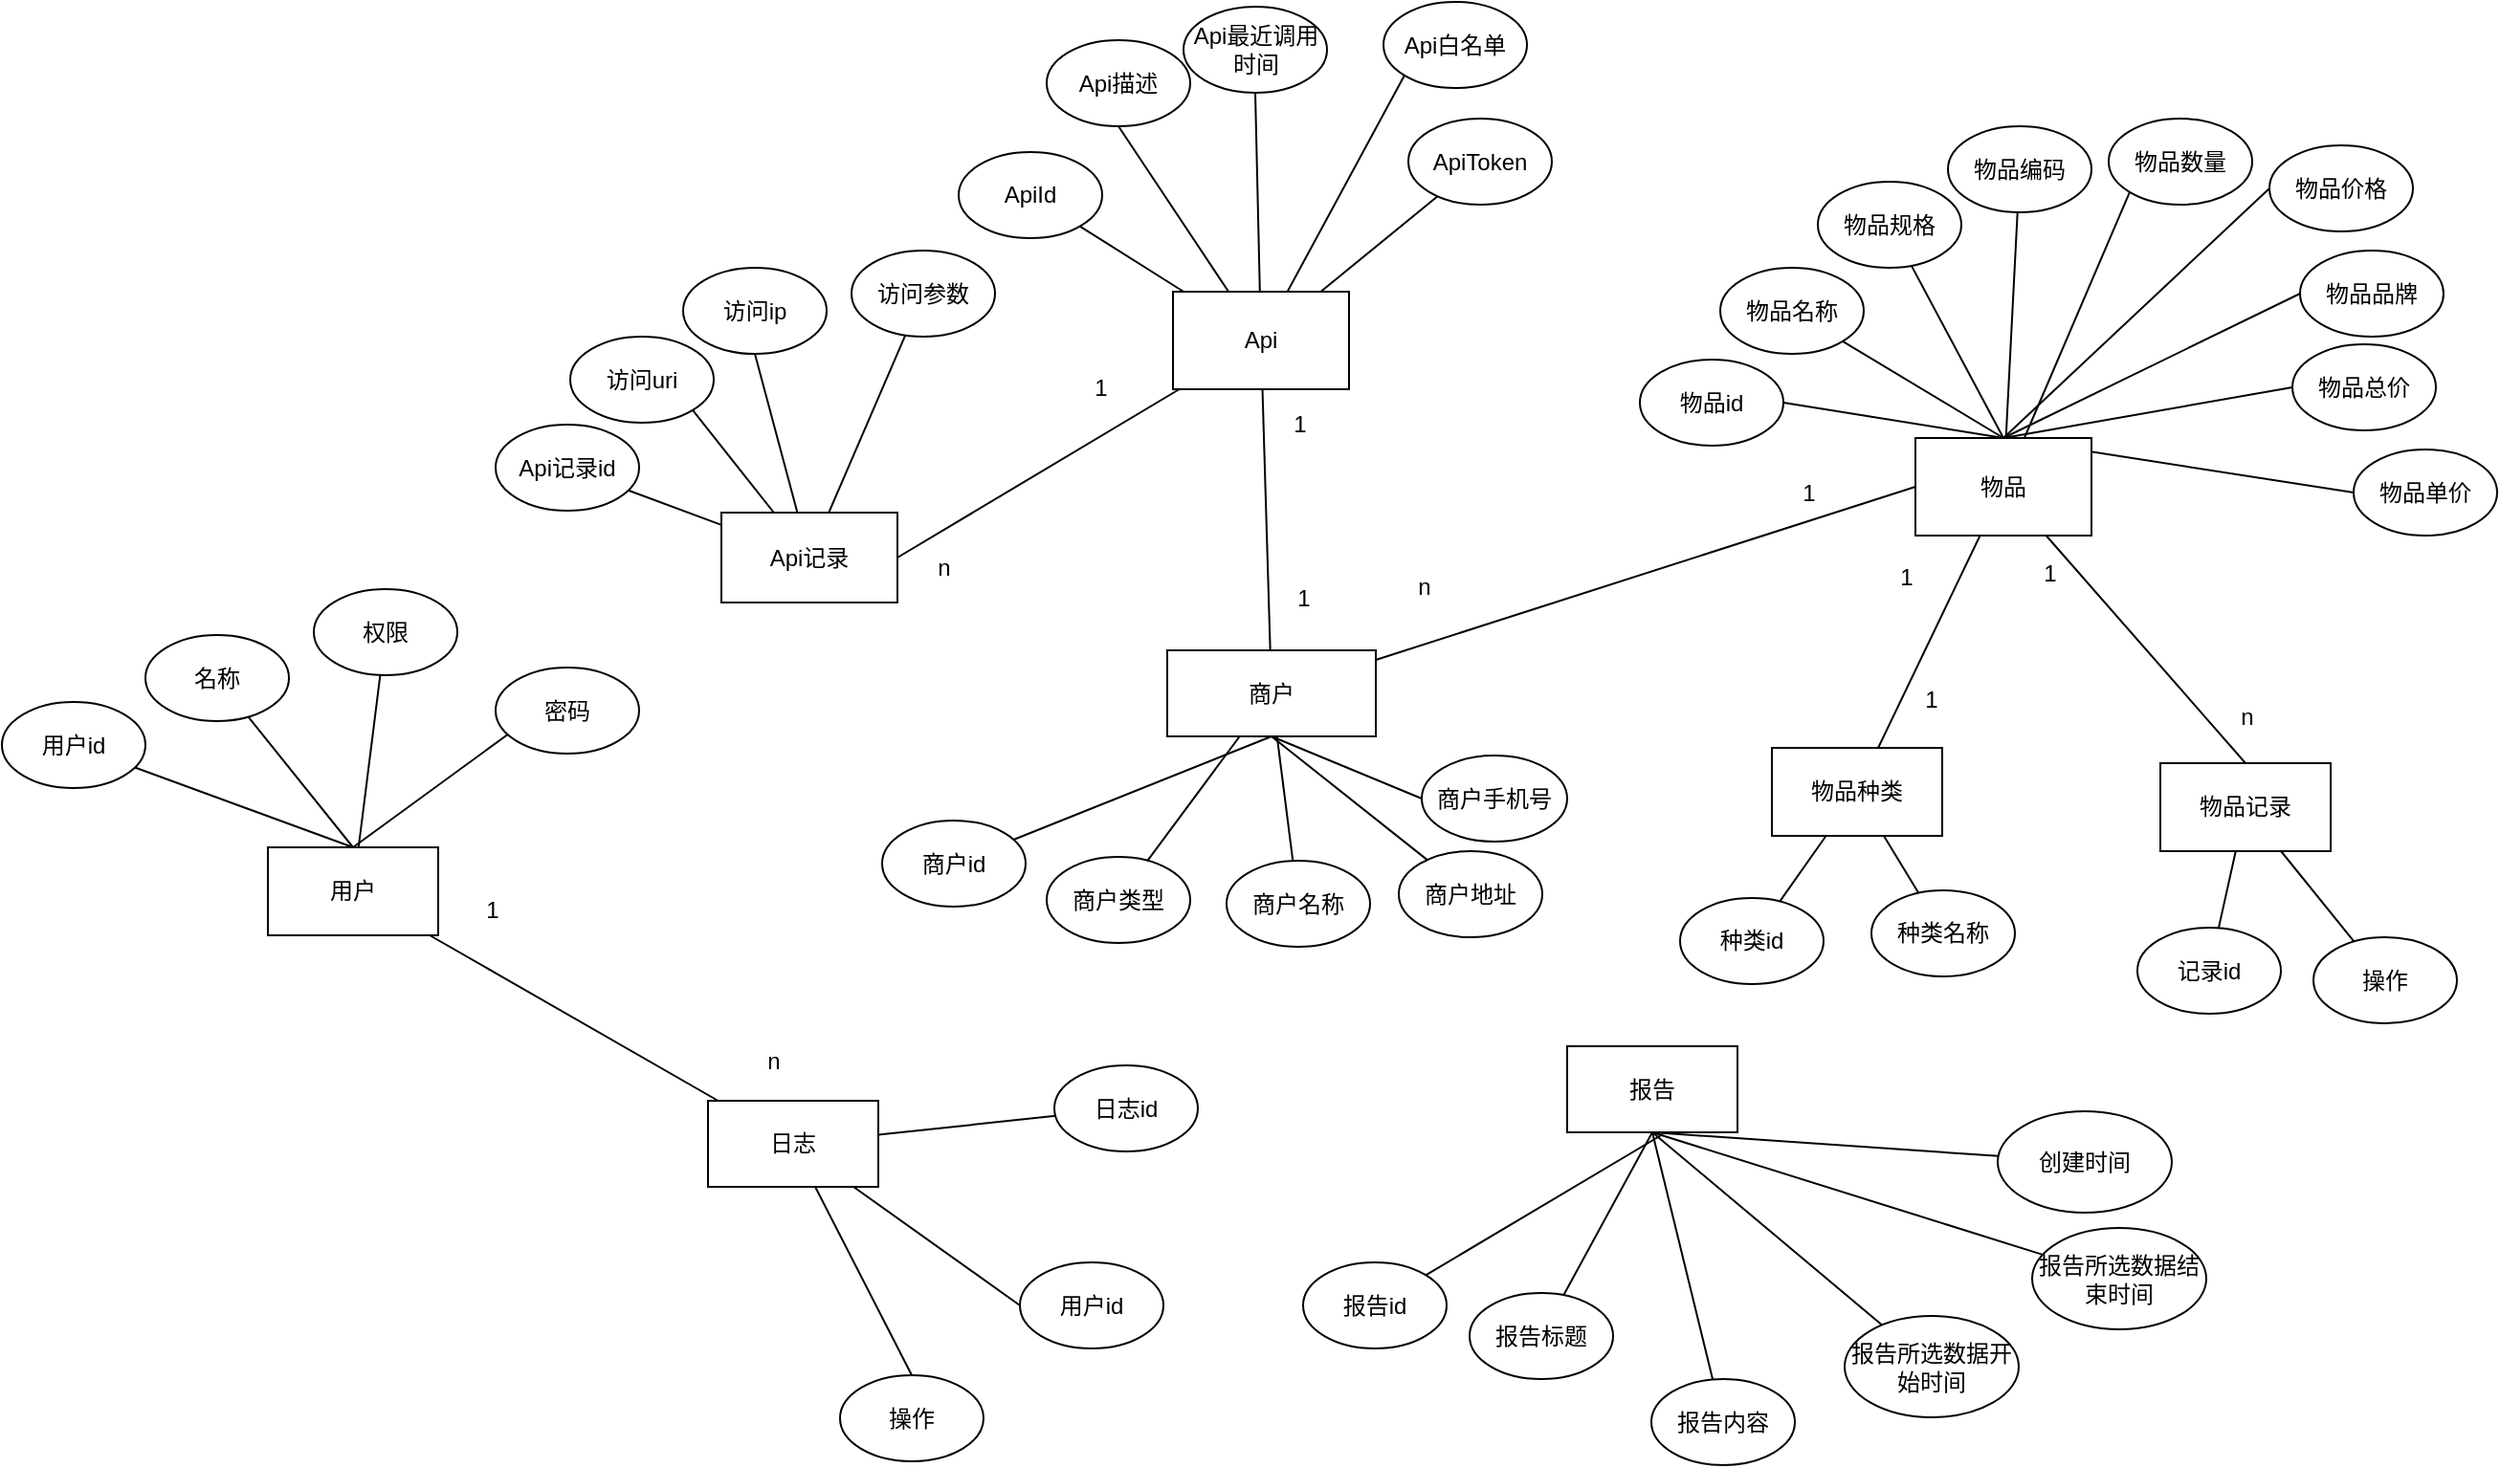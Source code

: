 <mxfile version="26.0.15">
  <diagram name="第 1 页" id="D9JgrVOwK0mvOwhrmqaS">
    <mxGraphModel dx="1826" dy="789" grid="0" gridSize="10" guides="1" tooltips="1" connect="1" arrows="1" fold="1" page="0" pageScale="1" pageWidth="827" pageHeight="1169" math="0" shadow="0">
      <root>
        <mxCell id="0" />
        <mxCell id="1" parent="0" />
        <mxCell id="EDPaD9Az1uUJM7cs_bUE-3" value="用户" style="rounded=0;whiteSpace=wrap;html=1;" parent="1" vertex="1">
          <mxGeometry x="-165" y="526" width="89" height="46" as="geometry" />
        </mxCell>
        <mxCell id="EDPaD9Az1uUJM7cs_bUE-11" style="rounded=0;orthogonalLoop=1;jettySize=auto;html=1;endArrow=none;startFill=0;entryX=0.5;entryY=0;entryDx=0;entryDy=0;" parent="1" source="EDPaD9Az1uUJM7cs_bUE-5" target="EDPaD9Az1uUJM7cs_bUE-3" edge="1">
          <mxGeometry relative="1" as="geometry" />
        </mxCell>
        <mxCell id="EDPaD9Az1uUJM7cs_bUE-5" value="用户id" style="ellipse;whiteSpace=wrap;html=1;" parent="1" vertex="1">
          <mxGeometry x="-304" y="450" width="75" height="45" as="geometry" />
        </mxCell>
        <mxCell id="EDPaD9Az1uUJM7cs_bUE-12" style="rounded=0;orthogonalLoop=1;jettySize=auto;html=1;entryX=0.5;entryY=0;entryDx=0;entryDy=0;endArrow=none;startFill=0;" parent="1" source="EDPaD9Az1uUJM7cs_bUE-6" target="EDPaD9Az1uUJM7cs_bUE-3" edge="1">
          <mxGeometry relative="1" as="geometry" />
        </mxCell>
        <mxCell id="EDPaD9Az1uUJM7cs_bUE-6" value="名称" style="ellipse;whiteSpace=wrap;html=1;" parent="1" vertex="1">
          <mxGeometry x="-229" y="415" width="75" height="45" as="geometry" />
        </mxCell>
        <mxCell id="EDPaD9Az1uUJM7cs_bUE-13" style="rounded=0;orthogonalLoop=1;jettySize=auto;html=1;endArrow=none;startFill=0;" parent="1" source="EDPaD9Az1uUJM7cs_bUE-7" target="EDPaD9Az1uUJM7cs_bUE-3" edge="1">
          <mxGeometry relative="1" as="geometry" />
        </mxCell>
        <mxCell id="EDPaD9Az1uUJM7cs_bUE-7" value="权限" style="ellipse;whiteSpace=wrap;html=1;" parent="1" vertex="1">
          <mxGeometry x="-141" y="391" width="75" height="45" as="geometry" />
        </mxCell>
        <mxCell id="EDPaD9Az1uUJM7cs_bUE-16" style="rounded=0;orthogonalLoop=1;jettySize=auto;html=1;endArrow=none;startFill=0;entryX=0.5;entryY=0;entryDx=0;entryDy=0;" parent="1" target="EDPaD9Az1uUJM7cs_bUE-3" edge="1">
          <mxGeometry relative="1" as="geometry">
            <mxPoint x="-35.339" y="463.868" as="sourcePoint" />
          </mxGeometry>
        </mxCell>
        <mxCell id="EDPaD9Az1uUJM7cs_bUE-8" value="密码" style="ellipse;whiteSpace=wrap;html=1;" parent="1" vertex="1">
          <mxGeometry x="-46" y="432" width="75" height="45" as="geometry" />
        </mxCell>
        <mxCell id="EDPaD9Az1uUJM7cs_bUE-32" style="rounded=0;orthogonalLoop=1;jettySize=auto;html=1;endArrow=none;startFill=0;" parent="1" source="EDPaD9Az1uUJM7cs_bUE-17" target="EDPaD9Az1uUJM7cs_bUE-3" edge="1">
          <mxGeometry relative="1" as="geometry" />
        </mxCell>
        <mxCell id="EDPaD9Az1uUJM7cs_bUE-152" value="" style="rounded=0;orthogonalLoop=1;jettySize=auto;html=1;endArrow=none;startFill=0;" parent="1" source="EDPaD9Az1uUJM7cs_bUE-17" target="EDPaD9Az1uUJM7cs_bUE-18" edge="1">
          <mxGeometry relative="1" as="geometry" />
        </mxCell>
        <mxCell id="EDPaD9Az1uUJM7cs_bUE-153" style="rounded=0;orthogonalLoop=1;jettySize=auto;html=1;entryX=0;entryY=0.5;entryDx=0;entryDy=0;endArrow=none;startFill=0;" parent="1" source="EDPaD9Az1uUJM7cs_bUE-17" target="EDPaD9Az1uUJM7cs_bUE-19" edge="1">
          <mxGeometry relative="1" as="geometry" />
        </mxCell>
        <mxCell id="EDPaD9Az1uUJM7cs_bUE-154" style="rounded=0;orthogonalLoop=1;jettySize=auto;html=1;entryX=0.5;entryY=0;entryDx=0;entryDy=0;endArrow=none;startFill=0;" parent="1" source="EDPaD9Az1uUJM7cs_bUE-17" target="EDPaD9Az1uUJM7cs_bUE-20" edge="1">
          <mxGeometry relative="1" as="geometry" />
        </mxCell>
        <mxCell id="EDPaD9Az1uUJM7cs_bUE-17" value="日志" style="rounded=0;whiteSpace=wrap;html=1;" parent="1" vertex="1">
          <mxGeometry x="65" y="658.5" width="89" height="45" as="geometry" />
        </mxCell>
        <mxCell id="EDPaD9Az1uUJM7cs_bUE-18" value="日志id" style="ellipse;whiteSpace=wrap;html=1;" parent="1" vertex="1">
          <mxGeometry x="246" y="640" width="75" height="45" as="geometry" />
        </mxCell>
        <mxCell id="EDPaD9Az1uUJM7cs_bUE-19" value="用户id" style="ellipse;whiteSpace=wrap;html=1;" parent="1" vertex="1">
          <mxGeometry x="228" y="743" width="75" height="45" as="geometry" />
        </mxCell>
        <mxCell id="EDPaD9Az1uUJM7cs_bUE-20" value="操作" style="ellipse;whiteSpace=wrap;html=1;" parent="1" vertex="1">
          <mxGeometry x="134" y="802" width="75" height="45" as="geometry" />
        </mxCell>
        <mxCell id="EDPaD9Az1uUJM7cs_bUE-33" value="n" style="text;html=1;align=center;verticalAlign=middle;resizable=0;points=[];autosize=1;strokeColor=none;fillColor=none;" parent="1" vertex="1">
          <mxGeometry x="86" y="624.5" width="25" height="26" as="geometry" />
        </mxCell>
        <mxCell id="EDPaD9Az1uUJM7cs_bUE-34" value="1" style="text;html=1;align=center;verticalAlign=middle;resizable=0;points=[];autosize=1;strokeColor=none;fillColor=none;" parent="1" vertex="1">
          <mxGeometry x="-61" y="546" width="25" height="26" as="geometry" />
        </mxCell>
        <mxCell id="EDPaD9Az1uUJM7cs_bUE-58" value="" style="rounded=0;orthogonalLoop=1;jettySize=auto;html=1;endArrow=none;startFill=0;" parent="1" source="EDPaD9Az1uUJM7cs_bUE-35" target="EDPaD9Az1uUJM7cs_bUE-38" edge="1">
          <mxGeometry relative="1" as="geometry" />
        </mxCell>
        <mxCell id="EDPaD9Az1uUJM7cs_bUE-59" style="rounded=0;orthogonalLoop=1;jettySize=auto;html=1;endArrow=none;startFill=0;" parent="1" source="EDPaD9Az1uUJM7cs_bUE-35" target="EDPaD9Az1uUJM7cs_bUE-37" edge="1">
          <mxGeometry relative="1" as="geometry" />
        </mxCell>
        <mxCell id="EDPaD9Az1uUJM7cs_bUE-62" style="rounded=0;orthogonalLoop=1;jettySize=auto;html=1;exitX=0.5;exitY=1;exitDx=0;exitDy=0;endArrow=none;startFill=0;" parent="1" source="EDPaD9Az1uUJM7cs_bUE-35" target="EDPaD9Az1uUJM7cs_bUE-36" edge="1">
          <mxGeometry relative="1" as="geometry" />
        </mxCell>
        <mxCell id="EDPaD9Az1uUJM7cs_bUE-64" style="rounded=0;orthogonalLoop=1;jettySize=auto;html=1;entryX=0;entryY=0.5;entryDx=0;entryDy=0;exitX=0.5;exitY=1;exitDx=0;exitDy=0;endArrow=none;startFill=0;" parent="1" source="EDPaD9Az1uUJM7cs_bUE-35" target="EDPaD9Az1uUJM7cs_bUE-55" edge="1">
          <mxGeometry relative="1" as="geometry" />
        </mxCell>
        <mxCell id="EDPaD9Az1uUJM7cs_bUE-65" style="rounded=0;orthogonalLoop=1;jettySize=auto;html=1;exitX=0.5;exitY=1;exitDx=0;exitDy=0;endArrow=none;startFill=0;" parent="1" source="EDPaD9Az1uUJM7cs_bUE-35" target="EDPaD9Az1uUJM7cs_bUE-39" edge="1">
          <mxGeometry relative="1" as="geometry" />
        </mxCell>
        <mxCell id="EDPaD9Az1uUJM7cs_bUE-83" style="rounded=0;orthogonalLoop=1;jettySize=auto;html=1;entryX=0;entryY=0.5;entryDx=0;entryDy=0;endArrow=none;startFill=0;" parent="1" source="EDPaD9Az1uUJM7cs_bUE-35" target="EDPaD9Az1uUJM7cs_bUE-50" edge="1">
          <mxGeometry relative="1" as="geometry" />
        </mxCell>
        <mxCell id="EDPaD9Az1uUJM7cs_bUE-35" value="商户" style="rounded=0;whiteSpace=wrap;html=1;" parent="1" vertex="1">
          <mxGeometry x="305" y="423" width="109" height="45" as="geometry" />
        </mxCell>
        <mxCell id="EDPaD9Az1uUJM7cs_bUE-36" value="商户id" style="ellipse;whiteSpace=wrap;html=1;" parent="1" vertex="1">
          <mxGeometry x="156" y="512" width="75" height="45" as="geometry" />
        </mxCell>
        <mxCell id="EDPaD9Az1uUJM7cs_bUE-37" value="商户类型" style="ellipse;whiteSpace=wrap;html=1;" parent="1" vertex="1">
          <mxGeometry x="242" y="531" width="75" height="45" as="geometry" />
        </mxCell>
        <mxCell id="EDPaD9Az1uUJM7cs_bUE-38" value="商户名称" style="ellipse;whiteSpace=wrap;html=1;" parent="1" vertex="1">
          <mxGeometry x="336" y="533" width="75" height="45" as="geometry" />
        </mxCell>
        <mxCell id="EDPaD9Az1uUJM7cs_bUE-39" value="商户地址" style="ellipse;whiteSpace=wrap;html=1;" parent="1" vertex="1">
          <mxGeometry x="426" y="528" width="75" height="45" as="geometry" />
        </mxCell>
        <mxCell id="EDPaD9Az1uUJM7cs_bUE-48" style="rounded=0;orthogonalLoop=1;jettySize=auto;html=1;endArrow=none;startFill=0;" parent="1" source="EDPaD9Az1uUJM7cs_bUE-44" target="EDPaD9Az1uUJM7cs_bUE-45" edge="1">
          <mxGeometry relative="1" as="geometry" />
        </mxCell>
        <mxCell id="EDPaD9Az1uUJM7cs_bUE-49" style="rounded=0;orthogonalLoop=1;jettySize=auto;html=1;endArrow=none;startFill=0;" parent="1" source="EDPaD9Az1uUJM7cs_bUE-44" target="EDPaD9Az1uUJM7cs_bUE-46" edge="1">
          <mxGeometry relative="1" as="geometry" />
        </mxCell>
        <mxCell id="EDPaD9Az1uUJM7cs_bUE-84" value="" style="rounded=0;orthogonalLoop=1;jettySize=auto;html=1;endArrow=none;startFill=0;" parent="1" source="EDPaD9Az1uUJM7cs_bUE-44" target="EDPaD9Az1uUJM7cs_bUE-50" edge="1">
          <mxGeometry relative="1" as="geometry" />
        </mxCell>
        <mxCell id="EDPaD9Az1uUJM7cs_bUE-44" value="物品种类" style="rounded=0;whiteSpace=wrap;html=1;" parent="1" vertex="1">
          <mxGeometry x="621" y="474" width="89" height="46" as="geometry" />
        </mxCell>
        <mxCell id="EDPaD9Az1uUJM7cs_bUE-45" value="种类id" style="ellipse;whiteSpace=wrap;html=1;" parent="1" vertex="1">
          <mxGeometry x="573" y="552.5" width="75" height="45" as="geometry" />
        </mxCell>
        <mxCell id="EDPaD9Az1uUJM7cs_bUE-46" value="种类名称" style="ellipse;whiteSpace=wrap;html=1;" parent="1" vertex="1">
          <mxGeometry x="673" y="548.5" width="75" height="45" as="geometry" />
        </mxCell>
        <mxCell id="EDPaD9Az1uUJM7cs_bUE-72" style="rounded=0;orthogonalLoop=1;jettySize=auto;html=1;endArrow=none;startFill=0;" parent="1" source="EDPaD9Az1uUJM7cs_bUE-50" target="EDPaD9Az1uUJM7cs_bUE-54" edge="1">
          <mxGeometry relative="1" as="geometry" />
        </mxCell>
        <mxCell id="EDPaD9Az1uUJM7cs_bUE-73" style="rounded=0;orthogonalLoop=1;jettySize=auto;html=1;entryX=0;entryY=1;entryDx=0;entryDy=0;endArrow=none;startFill=0;" parent="1" source="EDPaD9Az1uUJM7cs_bUE-50" target="EDPaD9Az1uUJM7cs_bUE-66" edge="1">
          <mxGeometry relative="1" as="geometry" />
        </mxCell>
        <mxCell id="EDPaD9Az1uUJM7cs_bUE-74" style="rounded=0;orthogonalLoop=1;jettySize=auto;html=1;entryX=0;entryY=0.5;entryDx=0;entryDy=0;exitX=0.5;exitY=0;exitDx=0;exitDy=0;endArrow=none;startFill=0;" parent="1" source="EDPaD9Az1uUJM7cs_bUE-50" target="EDPaD9Az1uUJM7cs_bUE-67" edge="1">
          <mxGeometry relative="1" as="geometry" />
        </mxCell>
        <mxCell id="EDPaD9Az1uUJM7cs_bUE-75" style="rounded=0;orthogonalLoop=1;jettySize=auto;html=1;entryX=0;entryY=0.5;entryDx=0;entryDy=0;exitX=0.5;exitY=0;exitDx=0;exitDy=0;endArrow=none;startFill=0;" parent="1" source="EDPaD9Az1uUJM7cs_bUE-50" target="EDPaD9Az1uUJM7cs_bUE-68" edge="1">
          <mxGeometry relative="1" as="geometry" />
        </mxCell>
        <mxCell id="EDPaD9Az1uUJM7cs_bUE-76" style="rounded=0;orthogonalLoop=1;jettySize=auto;html=1;entryX=0;entryY=0.5;entryDx=0;entryDy=0;exitX=0.5;exitY=0;exitDx=0;exitDy=0;endArrow=none;startFill=0;" parent="1" source="EDPaD9Az1uUJM7cs_bUE-50" target="EDPaD9Az1uUJM7cs_bUE-69" edge="1">
          <mxGeometry relative="1" as="geometry" />
        </mxCell>
        <mxCell id="EDPaD9Az1uUJM7cs_bUE-77" style="rounded=0;orthogonalLoop=1;jettySize=auto;html=1;entryX=0;entryY=0.5;entryDx=0;entryDy=0;exitX=0.5;exitY=0;exitDx=0;exitDy=0;endArrow=none;startFill=0;" parent="1" source="EDPaD9Az1uUJM7cs_bUE-50" target="EDPaD9Az1uUJM7cs_bUE-70" edge="1">
          <mxGeometry relative="1" as="geometry" />
        </mxCell>
        <mxCell id="EDPaD9Az1uUJM7cs_bUE-78" style="rounded=0;orthogonalLoop=1;jettySize=auto;html=1;exitX=0.5;exitY=0;exitDx=0;exitDy=0;endArrow=none;startFill=0;" parent="1" source="EDPaD9Az1uUJM7cs_bUE-50" target="EDPaD9Az1uUJM7cs_bUE-53" edge="1">
          <mxGeometry relative="1" as="geometry" />
        </mxCell>
        <mxCell id="EDPaD9Az1uUJM7cs_bUE-79" style="rounded=0;orthogonalLoop=1;jettySize=auto;html=1;exitX=0.5;exitY=0;exitDx=0;exitDy=0;endArrow=none;startFill=0;" parent="1" source="EDPaD9Az1uUJM7cs_bUE-50" target="EDPaD9Az1uUJM7cs_bUE-52" edge="1">
          <mxGeometry relative="1" as="geometry" />
        </mxCell>
        <mxCell id="EDPaD9Az1uUJM7cs_bUE-80" style="rounded=0;orthogonalLoop=1;jettySize=auto;html=1;entryX=1;entryY=0.5;entryDx=0;entryDy=0;exitX=0.5;exitY=0;exitDx=0;exitDy=0;endArrow=none;startFill=0;" parent="1" source="EDPaD9Az1uUJM7cs_bUE-50" target="EDPaD9Az1uUJM7cs_bUE-51" edge="1">
          <mxGeometry relative="1" as="geometry" />
        </mxCell>
        <mxCell id="EDPaD9Az1uUJM7cs_bUE-97" style="rounded=0;orthogonalLoop=1;jettySize=auto;html=1;entryX=0.5;entryY=0;entryDx=0;entryDy=0;endArrow=none;startFill=0;" parent="1" source="EDPaD9Az1uUJM7cs_bUE-50" target="EDPaD9Az1uUJM7cs_bUE-89" edge="1">
          <mxGeometry relative="1" as="geometry" />
        </mxCell>
        <mxCell id="EDPaD9Az1uUJM7cs_bUE-50" value="物品" style="rounded=0;whiteSpace=wrap;html=1;" parent="1" vertex="1">
          <mxGeometry x="696" y="312" width="92" height="51" as="geometry" />
        </mxCell>
        <mxCell id="EDPaD9Az1uUJM7cs_bUE-51" value="物品id" style="ellipse;whiteSpace=wrap;html=1;" parent="1" vertex="1">
          <mxGeometry x="552" y="271" width="75" height="45" as="geometry" />
        </mxCell>
        <mxCell id="EDPaD9Az1uUJM7cs_bUE-52" value="物品名称" style="ellipse;whiteSpace=wrap;html=1;" parent="1" vertex="1">
          <mxGeometry x="594" y="223" width="75" height="45" as="geometry" />
        </mxCell>
        <mxCell id="EDPaD9Az1uUJM7cs_bUE-53" value="物品规格" style="ellipse;whiteSpace=wrap;html=1;" parent="1" vertex="1">
          <mxGeometry x="645" y="178" width="75" height="45" as="geometry" />
        </mxCell>
        <mxCell id="EDPaD9Az1uUJM7cs_bUE-54" value="物品编码" style="ellipse;whiteSpace=wrap;html=1;" parent="1" vertex="1">
          <mxGeometry x="713" y="149" width="75" height="45" as="geometry" />
        </mxCell>
        <mxCell id="EDPaD9Az1uUJM7cs_bUE-55" value="商户手机号" style="ellipse;whiteSpace=wrap;html=1;" parent="1" vertex="1">
          <mxGeometry x="438" y="478" width="76" height="45" as="geometry" />
        </mxCell>
        <mxCell id="EDPaD9Az1uUJM7cs_bUE-66" value="物品数量" style="ellipse;whiteSpace=wrap;html=1;" parent="1" vertex="1">
          <mxGeometry x="797" y="145" width="75" height="45" as="geometry" />
        </mxCell>
        <mxCell id="EDPaD9Az1uUJM7cs_bUE-67" value="物品价格" style="ellipse;whiteSpace=wrap;html=1;" parent="1" vertex="1">
          <mxGeometry x="881" y="159" width="75" height="45" as="geometry" />
        </mxCell>
        <mxCell id="EDPaD9Az1uUJM7cs_bUE-68" value="物品品牌" style="ellipse;whiteSpace=wrap;html=1;" parent="1" vertex="1">
          <mxGeometry x="897" y="214" width="75" height="45" as="geometry" />
        </mxCell>
        <mxCell id="EDPaD9Az1uUJM7cs_bUE-69" value="物品总价" style="ellipse;whiteSpace=wrap;html=1;" parent="1" vertex="1">
          <mxGeometry x="893" y="263" width="75" height="45" as="geometry" />
        </mxCell>
        <mxCell id="EDPaD9Az1uUJM7cs_bUE-70" value="物品单价" style="ellipse;whiteSpace=wrap;html=1;" parent="1" vertex="1">
          <mxGeometry x="925" y="318" width="75" height="45" as="geometry" />
        </mxCell>
        <mxCell id="EDPaD9Az1uUJM7cs_bUE-85" value="1" style="text;html=1;align=center;verticalAlign=middle;resizable=0;points=[];autosize=1;strokeColor=none;fillColor=none;" parent="1" vertex="1">
          <mxGeometry x="691" y="436" width="25" height="26" as="geometry" />
        </mxCell>
        <mxCell id="EDPaD9Az1uUJM7cs_bUE-86" value="1" style="text;html=1;align=center;verticalAlign=middle;resizable=0;points=[];autosize=1;strokeColor=none;fillColor=none;" parent="1" vertex="1">
          <mxGeometry x="678" y="372" width="25" height="26" as="geometry" />
        </mxCell>
        <mxCell id="EDPaD9Az1uUJM7cs_bUE-87" value="1" style="text;html=1;align=center;verticalAlign=middle;resizable=0;points=[];autosize=1;strokeColor=none;fillColor=none;" parent="1" vertex="1">
          <mxGeometry x="627" y="327.5" width="25" height="26" as="geometry" />
        </mxCell>
        <mxCell id="EDPaD9Az1uUJM7cs_bUE-88" value="n" style="text;html=1;align=center;verticalAlign=middle;resizable=0;points=[];autosize=1;strokeColor=none;fillColor=none;" parent="1" vertex="1">
          <mxGeometry x="426" y="377" width="25" height="26" as="geometry" />
        </mxCell>
        <mxCell id="EDPaD9Az1uUJM7cs_bUE-93" value="" style="rounded=0;orthogonalLoop=1;jettySize=auto;html=1;endArrow=none;startFill=0;" parent="1" source="EDPaD9Az1uUJM7cs_bUE-89" target="EDPaD9Az1uUJM7cs_bUE-90" edge="1">
          <mxGeometry relative="1" as="geometry" />
        </mxCell>
        <mxCell id="EDPaD9Az1uUJM7cs_bUE-94" style="rounded=0;orthogonalLoop=1;jettySize=auto;html=1;endArrow=none;startFill=0;" parent="1" source="EDPaD9Az1uUJM7cs_bUE-89" target="EDPaD9Az1uUJM7cs_bUE-91" edge="1">
          <mxGeometry relative="1" as="geometry" />
        </mxCell>
        <mxCell id="EDPaD9Az1uUJM7cs_bUE-89" value="物品记录" style="rounded=0;whiteSpace=wrap;html=1;" parent="1" vertex="1">
          <mxGeometry x="824" y="482" width="89" height="46" as="geometry" />
        </mxCell>
        <mxCell id="EDPaD9Az1uUJM7cs_bUE-90" value="记录id" style="ellipse;whiteSpace=wrap;html=1;" parent="1" vertex="1">
          <mxGeometry x="812" y="568" width="75" height="45" as="geometry" />
        </mxCell>
        <mxCell id="EDPaD9Az1uUJM7cs_bUE-91" value="操作" style="ellipse;whiteSpace=wrap;html=1;" parent="1" vertex="1">
          <mxGeometry x="904" y="573" width="75" height="45" as="geometry" />
        </mxCell>
        <mxCell id="EDPaD9Az1uUJM7cs_bUE-98" value="1" style="text;html=1;align=center;verticalAlign=middle;resizable=0;points=[];autosize=1;strokeColor=none;fillColor=none;" parent="1" vertex="1">
          <mxGeometry x="753" y="370" width="25" height="26" as="geometry" />
        </mxCell>
        <mxCell id="EDPaD9Az1uUJM7cs_bUE-99" value="n" style="text;html=1;align=center;verticalAlign=middle;resizable=0;points=[];autosize=1;strokeColor=none;fillColor=none;" parent="1" vertex="1">
          <mxGeometry x="856" y="445" width="25" height="26" as="geometry" />
        </mxCell>
        <mxCell id="EDPaD9Az1uUJM7cs_bUE-107" style="rounded=0;orthogonalLoop=1;jettySize=auto;html=1;endArrow=none;startFill=0;" parent="1" source="EDPaD9Az1uUJM7cs_bUE-101" target="EDPaD9Az1uUJM7cs_bUE-102" edge="1">
          <mxGeometry relative="1" as="geometry" />
        </mxCell>
        <mxCell id="EDPaD9Az1uUJM7cs_bUE-108" style="rounded=0;orthogonalLoop=1;jettySize=auto;html=1;entryX=0.5;entryY=1;entryDx=0;entryDy=0;endArrow=none;startFill=0;" parent="1" source="EDPaD9Az1uUJM7cs_bUE-101" target="EDPaD9Az1uUJM7cs_bUE-103" edge="1">
          <mxGeometry relative="1" as="geometry">
            <mxPoint x="319.739" y="195.391" as="targetPoint" />
          </mxGeometry>
        </mxCell>
        <mxCell id="EDPaD9Az1uUJM7cs_bUE-109" style="rounded=0;orthogonalLoop=1;jettySize=auto;html=1;entryX=0.5;entryY=1;entryDx=0;entryDy=0;endArrow=none;startFill=0;" parent="1" source="EDPaD9Az1uUJM7cs_bUE-101" target="EDPaD9Az1uUJM7cs_bUE-104" edge="1">
          <mxGeometry relative="1" as="geometry" />
        </mxCell>
        <mxCell id="EDPaD9Az1uUJM7cs_bUE-110" style="rounded=0;orthogonalLoop=1;jettySize=auto;html=1;entryX=0;entryY=1;entryDx=0;entryDy=0;endArrow=none;startFill=0;" parent="1" source="EDPaD9Az1uUJM7cs_bUE-101" target="EDPaD9Az1uUJM7cs_bUE-105" edge="1">
          <mxGeometry relative="1" as="geometry" />
        </mxCell>
        <mxCell id="EDPaD9Az1uUJM7cs_bUE-111" style="rounded=0;orthogonalLoop=1;jettySize=auto;html=1;endArrow=none;startFill=0;" parent="1" source="EDPaD9Az1uUJM7cs_bUE-101" target="EDPaD9Az1uUJM7cs_bUE-106" edge="1">
          <mxGeometry relative="1" as="geometry" />
        </mxCell>
        <mxCell id="EDPaD9Az1uUJM7cs_bUE-112" style="rounded=0;orthogonalLoop=1;jettySize=auto;html=1;endArrow=none;startFill=0;" parent="1" source="EDPaD9Az1uUJM7cs_bUE-101" target="EDPaD9Az1uUJM7cs_bUE-35" edge="1">
          <mxGeometry relative="1" as="geometry" />
        </mxCell>
        <mxCell id="EDPaD9Az1uUJM7cs_bUE-147" style="rounded=0;orthogonalLoop=1;jettySize=auto;html=1;entryX=1;entryY=0.5;entryDx=0;entryDy=0;endArrow=none;startFill=0;" parent="1" source="EDPaD9Az1uUJM7cs_bUE-101" target="EDPaD9Az1uUJM7cs_bUE-116" edge="1">
          <mxGeometry relative="1" as="geometry" />
        </mxCell>
        <mxCell id="EDPaD9Az1uUJM7cs_bUE-101" value="Api" style="rounded=0;whiteSpace=wrap;html=1;" parent="1" vertex="1">
          <mxGeometry x="308" y="235.5" width="92" height="51" as="geometry" />
        </mxCell>
        <mxCell id="EDPaD9Az1uUJM7cs_bUE-102" value="ApiId" style="ellipse;whiteSpace=wrap;html=1;" parent="1" vertex="1">
          <mxGeometry x="196" y="162.5" width="75" height="45" as="geometry" />
        </mxCell>
        <mxCell id="EDPaD9Az1uUJM7cs_bUE-103" value="Api描述" style="ellipse;whiteSpace=wrap;html=1;" parent="1" vertex="1">
          <mxGeometry x="242" y="104" width="75" height="45" as="geometry" />
        </mxCell>
        <mxCell id="EDPaD9Az1uUJM7cs_bUE-104" value="Api最近调用时间" style="ellipse;whiteSpace=wrap;html=1;" parent="1" vertex="1">
          <mxGeometry x="313.5" y="86.5" width="75" height="45" as="geometry" />
        </mxCell>
        <mxCell id="EDPaD9Az1uUJM7cs_bUE-105" value="Api白名单" style="ellipse;whiteSpace=wrap;html=1;" parent="1" vertex="1">
          <mxGeometry x="418" y="84" width="75" height="45" as="geometry" />
        </mxCell>
        <mxCell id="EDPaD9Az1uUJM7cs_bUE-106" value="ApiToken" style="ellipse;whiteSpace=wrap;html=1;" parent="1" vertex="1">
          <mxGeometry x="431" y="145" width="75" height="45" as="geometry" />
        </mxCell>
        <mxCell id="EDPaD9Az1uUJM7cs_bUE-113" value="1" style="text;html=1;align=center;verticalAlign=middle;resizable=0;points=[];autosize=1;strokeColor=none;fillColor=none;" parent="1" vertex="1">
          <mxGeometry x="361" y="292" width="25" height="26" as="geometry" />
        </mxCell>
        <mxCell id="EDPaD9Az1uUJM7cs_bUE-114" value="1" style="text;html=1;align=center;verticalAlign=middle;resizable=0;points=[];autosize=1;strokeColor=none;fillColor=none;" parent="1" vertex="1">
          <mxGeometry x="363.5" y="383" width="25" height="26" as="geometry" />
        </mxCell>
        <mxCell id="EDPaD9Az1uUJM7cs_bUE-141" value="" style="rounded=0;orthogonalLoop=1;jettySize=auto;html=1;endArrow=none;startFill=0;" parent="1" source="EDPaD9Az1uUJM7cs_bUE-116" target="EDPaD9Az1uUJM7cs_bUE-117" edge="1">
          <mxGeometry relative="1" as="geometry" />
        </mxCell>
        <mxCell id="EDPaD9Az1uUJM7cs_bUE-142" value="" style="rounded=0;orthogonalLoop=1;jettySize=auto;html=1;endArrow=none;startFill=0;" parent="1" source="EDPaD9Az1uUJM7cs_bUE-116" target="EDPaD9Az1uUJM7cs_bUE-140" edge="1">
          <mxGeometry relative="1" as="geometry" />
        </mxCell>
        <mxCell id="EDPaD9Az1uUJM7cs_bUE-144" style="rounded=0;orthogonalLoop=1;jettySize=auto;html=1;entryX=0.5;entryY=1;entryDx=0;entryDy=0;endArrow=none;startFill=0;" parent="1" source="EDPaD9Az1uUJM7cs_bUE-116" target="EDPaD9Az1uUJM7cs_bUE-139" edge="1">
          <mxGeometry relative="1" as="geometry" />
        </mxCell>
        <mxCell id="EDPaD9Az1uUJM7cs_bUE-145" style="rounded=0;orthogonalLoop=1;jettySize=auto;html=1;entryX=1;entryY=1;entryDx=0;entryDy=0;endArrow=none;startFill=0;" parent="1" source="EDPaD9Az1uUJM7cs_bUE-116" target="EDPaD9Az1uUJM7cs_bUE-138" edge="1">
          <mxGeometry relative="1" as="geometry" />
        </mxCell>
        <mxCell id="EDPaD9Az1uUJM7cs_bUE-116" value="Api记录" style="rounded=0;whiteSpace=wrap;html=1;" parent="1" vertex="1">
          <mxGeometry x="72" y="351" width="92" height="47" as="geometry" />
        </mxCell>
        <mxCell id="EDPaD9Az1uUJM7cs_bUE-117" value="Api记录id" style="ellipse;whiteSpace=wrap;html=1;" parent="1" vertex="1">
          <mxGeometry x="-46" y="305" width="75" height="45" as="geometry" />
        </mxCell>
        <mxCell id="EDPaD9Az1uUJM7cs_bUE-138" value="访问uri" style="ellipse;whiteSpace=wrap;html=1;" parent="1" vertex="1">
          <mxGeometry x="-7" y="259" width="75" height="45" as="geometry" />
        </mxCell>
        <mxCell id="EDPaD9Az1uUJM7cs_bUE-139" value="访问ip" style="ellipse;whiteSpace=wrap;html=1;" parent="1" vertex="1">
          <mxGeometry x="52" y="223" width="75" height="45" as="geometry" />
        </mxCell>
        <mxCell id="EDPaD9Az1uUJM7cs_bUE-140" value="访问参数" style="ellipse;whiteSpace=wrap;html=1;" parent="1" vertex="1">
          <mxGeometry x="140" y="214" width="75" height="45" as="geometry" />
        </mxCell>
        <mxCell id="EDPaD9Az1uUJM7cs_bUE-149" value="n" style="text;html=1;align=center;verticalAlign=middle;resizable=0;points=[];autosize=1;strokeColor=none;fillColor=none;" parent="1" vertex="1">
          <mxGeometry x="175" y="367" width="25" height="26" as="geometry" />
        </mxCell>
        <mxCell id="EDPaD9Az1uUJM7cs_bUE-150" value="1" style="text;html=1;align=center;verticalAlign=middle;resizable=0;points=[];autosize=1;strokeColor=none;fillColor=none;" parent="1" vertex="1">
          <mxGeometry x="257" y="272.5" width="25" height="26" as="geometry" />
        </mxCell>
        <mxCell id="Tgb5hurDvH3hcKjn0BR1-1" value="报告" style="rounded=0;whiteSpace=wrap;html=1;" vertex="1" parent="1">
          <mxGeometry x="514" y="630" width="89" height="45" as="geometry" />
        </mxCell>
        <mxCell id="Tgb5hurDvH3hcKjn0BR1-8" style="rounded=0;orthogonalLoop=1;jettySize=auto;html=1;endArrow=none;startFill=0;" edge="1" parent="1" source="Tgb5hurDvH3hcKjn0BR1-2">
          <mxGeometry relative="1" as="geometry">
            <mxPoint x="564" y="676" as="targetPoint" />
          </mxGeometry>
        </mxCell>
        <mxCell id="Tgb5hurDvH3hcKjn0BR1-2" value="报告id" style="ellipse;whiteSpace=wrap;html=1;" vertex="1" parent="1">
          <mxGeometry x="376" y="743" width="75" height="45" as="geometry" />
        </mxCell>
        <mxCell id="Tgb5hurDvH3hcKjn0BR1-9" style="rounded=0;orthogonalLoop=1;jettySize=auto;html=1;endArrow=none;startFill=0;entryX=0.5;entryY=1;entryDx=0;entryDy=0;" edge="1" parent="1" source="Tgb5hurDvH3hcKjn0BR1-3" target="Tgb5hurDvH3hcKjn0BR1-1">
          <mxGeometry relative="1" as="geometry" />
        </mxCell>
        <mxCell id="Tgb5hurDvH3hcKjn0BR1-3" value="报告标题" style="ellipse;whiteSpace=wrap;html=1;" vertex="1" parent="1">
          <mxGeometry x="463" y="759" width="75" height="45" as="geometry" />
        </mxCell>
        <mxCell id="Tgb5hurDvH3hcKjn0BR1-10" style="rounded=0;orthogonalLoop=1;jettySize=auto;html=1;entryX=0.5;entryY=1;entryDx=0;entryDy=0;endArrow=none;startFill=0;" edge="1" parent="1" source="Tgb5hurDvH3hcKjn0BR1-4" target="Tgb5hurDvH3hcKjn0BR1-1">
          <mxGeometry relative="1" as="geometry" />
        </mxCell>
        <mxCell id="Tgb5hurDvH3hcKjn0BR1-4" value="报告内容" style="ellipse;whiteSpace=wrap;html=1;" vertex="1" parent="1">
          <mxGeometry x="558" y="804" width="75" height="45" as="geometry" />
        </mxCell>
        <mxCell id="Tgb5hurDvH3hcKjn0BR1-11" style="rounded=0;orthogonalLoop=1;jettySize=auto;html=1;entryX=0.5;entryY=1;entryDx=0;entryDy=0;endArrow=none;startFill=0;" edge="1" parent="1" source="Tgb5hurDvH3hcKjn0BR1-5" target="Tgb5hurDvH3hcKjn0BR1-1">
          <mxGeometry relative="1" as="geometry" />
        </mxCell>
        <mxCell id="Tgb5hurDvH3hcKjn0BR1-5" value="报告所选数据开始时间" style="ellipse;whiteSpace=wrap;html=1;" vertex="1" parent="1">
          <mxGeometry x="659" y="771" width="91" height="53" as="geometry" />
        </mxCell>
        <mxCell id="Tgb5hurDvH3hcKjn0BR1-12" style="rounded=0;orthogonalLoop=1;jettySize=auto;html=1;entryX=0.5;entryY=1;entryDx=0;entryDy=0;endArrow=none;startFill=0;" edge="1" parent="1" source="Tgb5hurDvH3hcKjn0BR1-6" target="Tgb5hurDvH3hcKjn0BR1-1">
          <mxGeometry relative="1" as="geometry" />
        </mxCell>
        <mxCell id="Tgb5hurDvH3hcKjn0BR1-6" value="报告所选数据结束时间" style="ellipse;whiteSpace=wrap;html=1;" vertex="1" parent="1">
          <mxGeometry x="757" y="725" width="91" height="53" as="geometry" />
        </mxCell>
        <mxCell id="Tgb5hurDvH3hcKjn0BR1-13" style="rounded=0;orthogonalLoop=1;jettySize=auto;html=1;entryX=0.5;entryY=1;entryDx=0;entryDy=0;endArrow=none;startFill=0;" edge="1" parent="1" source="Tgb5hurDvH3hcKjn0BR1-7" target="Tgb5hurDvH3hcKjn0BR1-1">
          <mxGeometry relative="1" as="geometry" />
        </mxCell>
        <mxCell id="Tgb5hurDvH3hcKjn0BR1-7" value="创建时间" style="ellipse;whiteSpace=wrap;html=1;" vertex="1" parent="1">
          <mxGeometry x="739" y="664" width="91" height="53" as="geometry" />
        </mxCell>
      </root>
    </mxGraphModel>
  </diagram>
</mxfile>
